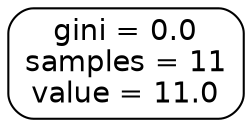 digraph Tree {
node [shape=box, style="filled, rounded", color="black", fontname="helvetica"] ;
edge [fontname="helvetica"] ;
0 [label=<gini = 0.0<br/>samples = 11<br/>value = 11.0>, fillcolor="#ffffff"] ;
}